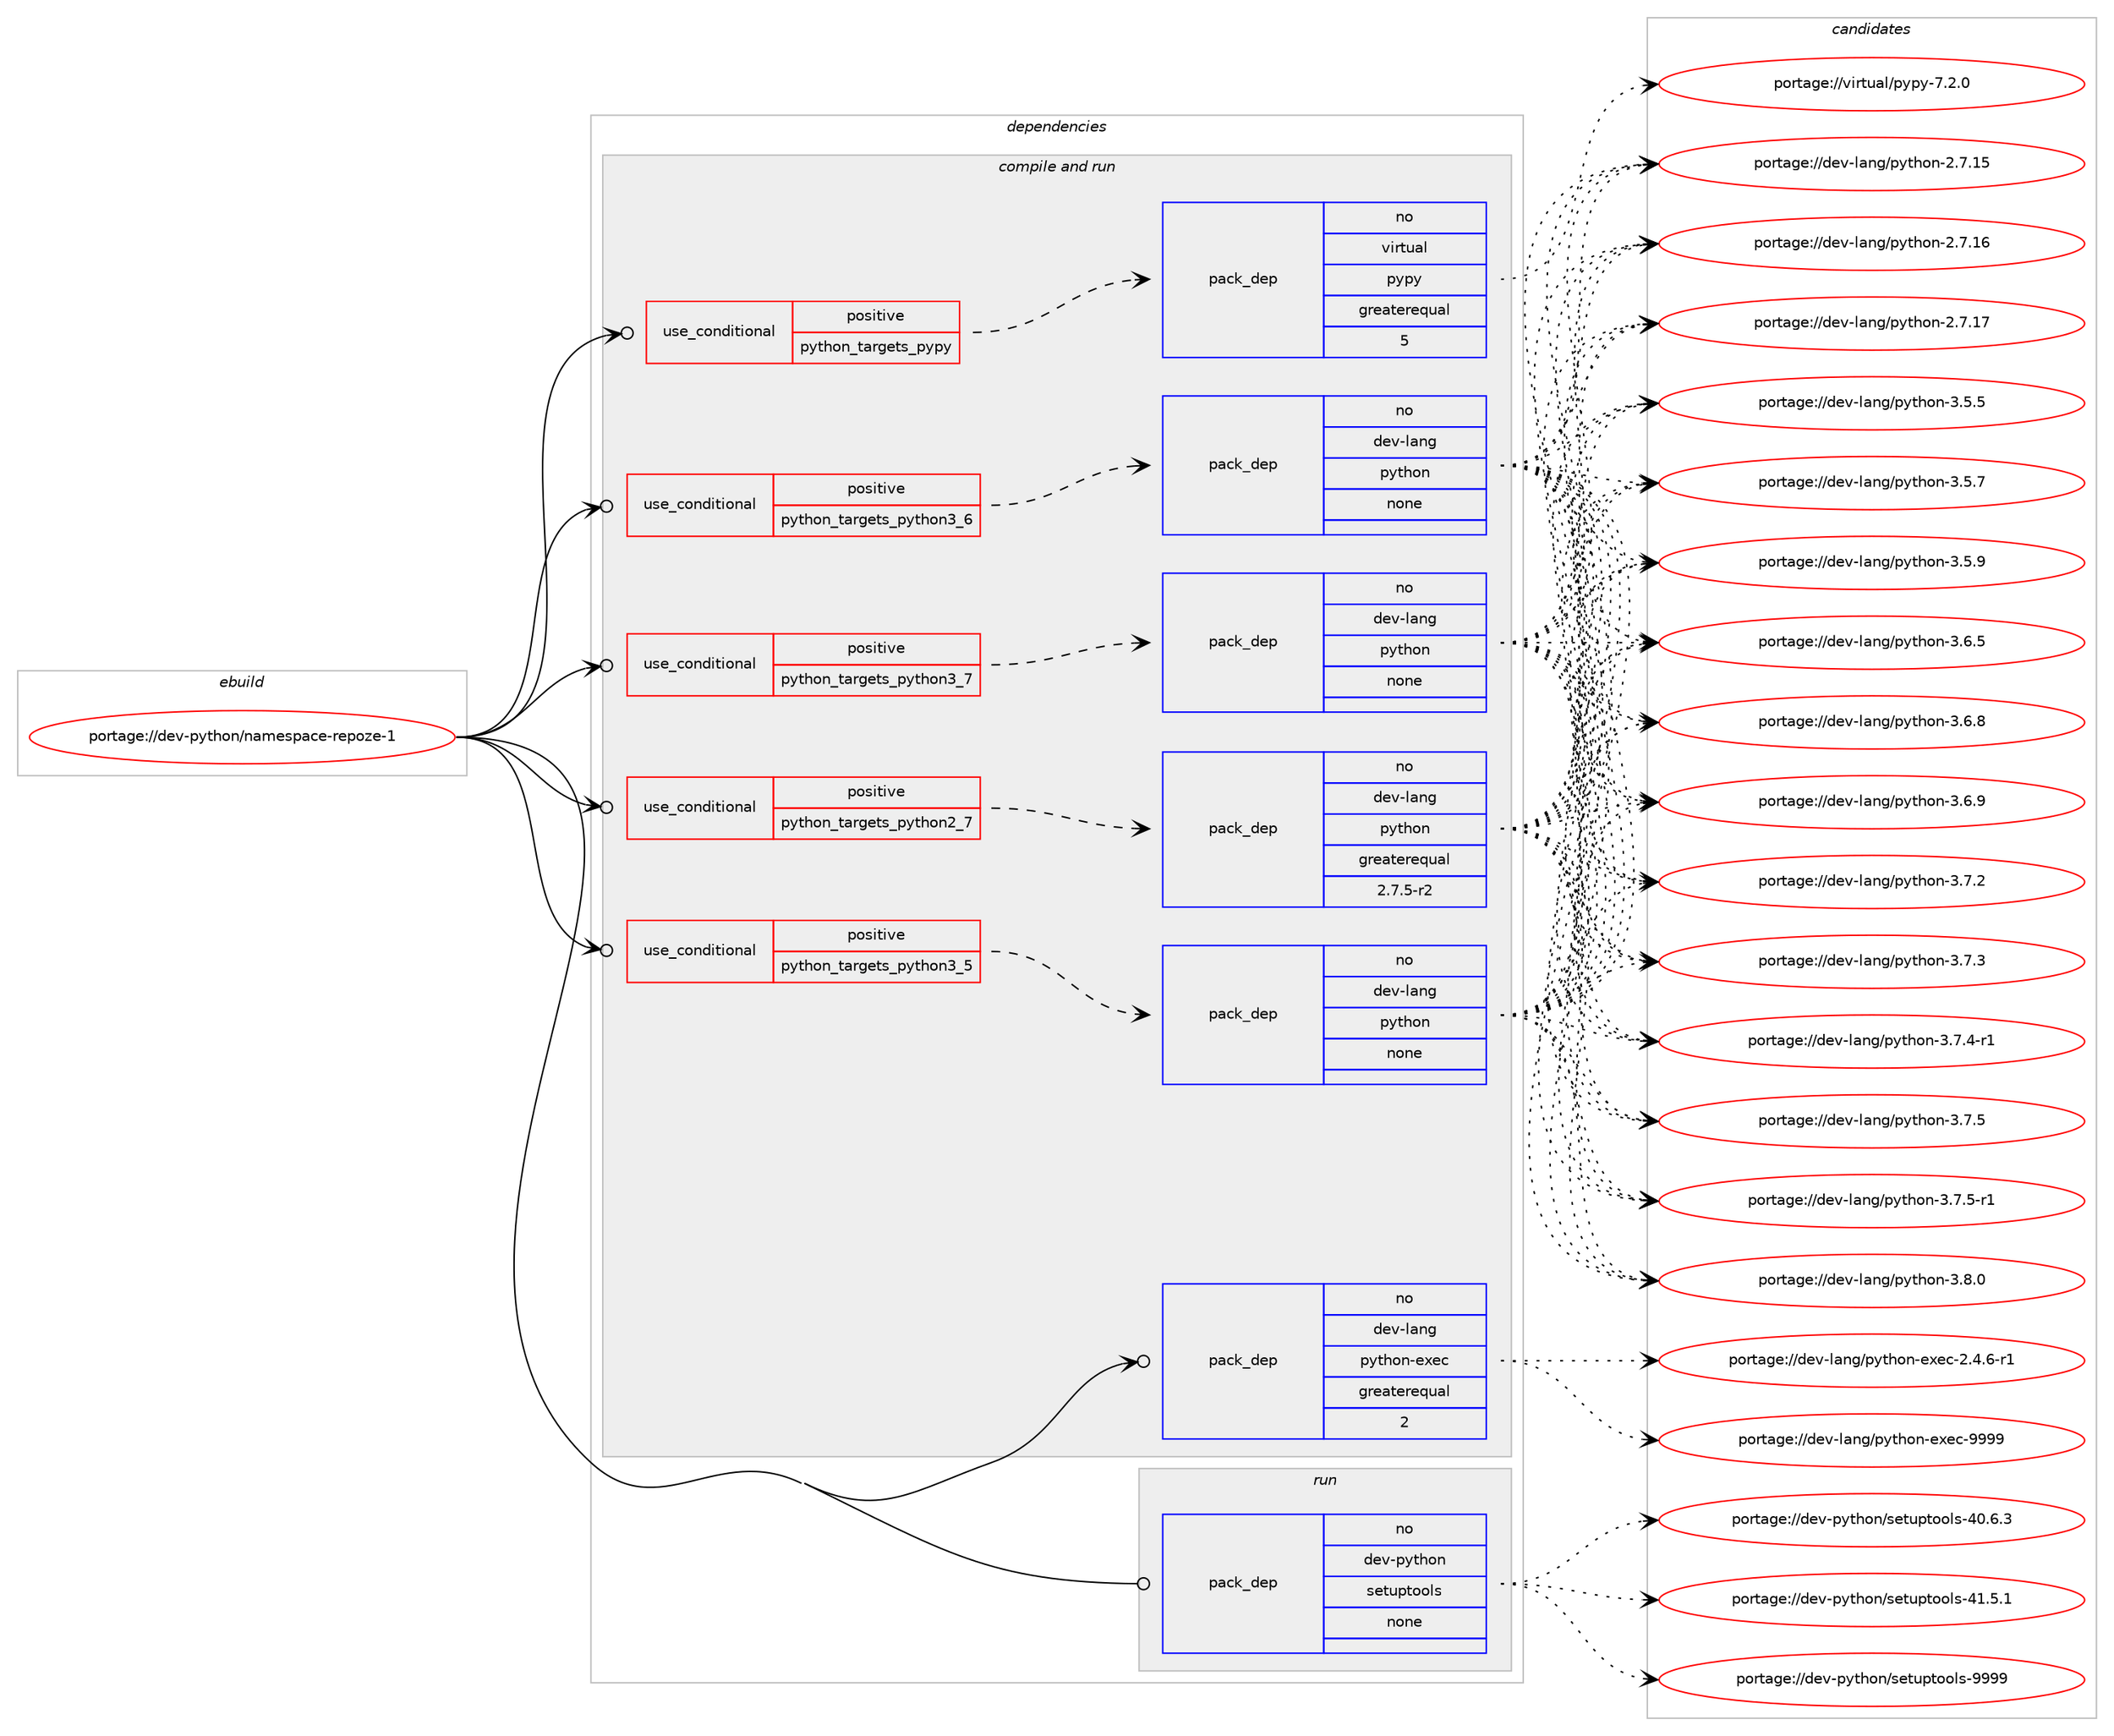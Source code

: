 digraph prolog {

# *************
# Graph options
# *************

newrank=true;
concentrate=true;
compound=true;
graph [rankdir=LR,fontname=Helvetica,fontsize=10,ranksep=1.5];#, ranksep=2.5, nodesep=0.2];
edge  [arrowhead=vee];
node  [fontname=Helvetica,fontsize=10];

# **********
# The ebuild
# **********

subgraph cluster_leftcol {
color=gray;
rank=same;
label=<<i>ebuild</i>>;
id [label="portage://dev-python/namespace-repoze-1", color=red, width=4, href="../dev-python/namespace-repoze-1.svg"];
}

# ****************
# The dependencies
# ****************

subgraph cluster_midcol {
color=gray;
label=<<i>dependencies</i>>;
subgraph cluster_compile {
fillcolor="#eeeeee";
style=filled;
label=<<i>compile</i>>;
}
subgraph cluster_compileandrun {
fillcolor="#eeeeee";
style=filled;
label=<<i>compile and run</i>>;
subgraph cond32167 {
dependency150674 [label=<<TABLE BORDER="0" CELLBORDER="1" CELLSPACING="0" CELLPADDING="4"><TR><TD ROWSPAN="3" CELLPADDING="10">use_conditional</TD></TR><TR><TD>positive</TD></TR><TR><TD>python_targets_pypy</TD></TR></TABLE>>, shape=none, color=red];
subgraph pack115181 {
dependency150675 [label=<<TABLE BORDER="0" CELLBORDER="1" CELLSPACING="0" CELLPADDING="4" WIDTH="220"><TR><TD ROWSPAN="6" CELLPADDING="30">pack_dep</TD></TR><TR><TD WIDTH="110">no</TD></TR><TR><TD>virtual</TD></TR><TR><TD>pypy</TD></TR><TR><TD>greaterequal</TD></TR><TR><TD>5</TD></TR></TABLE>>, shape=none, color=blue];
}
dependency150674:e -> dependency150675:w [weight=20,style="dashed",arrowhead="vee"];
}
id:e -> dependency150674:w [weight=20,style="solid",arrowhead="odotvee"];
subgraph cond32168 {
dependency150676 [label=<<TABLE BORDER="0" CELLBORDER="1" CELLSPACING="0" CELLPADDING="4"><TR><TD ROWSPAN="3" CELLPADDING="10">use_conditional</TD></TR><TR><TD>positive</TD></TR><TR><TD>python_targets_python2_7</TD></TR></TABLE>>, shape=none, color=red];
subgraph pack115182 {
dependency150677 [label=<<TABLE BORDER="0" CELLBORDER="1" CELLSPACING="0" CELLPADDING="4" WIDTH="220"><TR><TD ROWSPAN="6" CELLPADDING="30">pack_dep</TD></TR><TR><TD WIDTH="110">no</TD></TR><TR><TD>dev-lang</TD></TR><TR><TD>python</TD></TR><TR><TD>greaterequal</TD></TR><TR><TD>2.7.5-r2</TD></TR></TABLE>>, shape=none, color=blue];
}
dependency150676:e -> dependency150677:w [weight=20,style="dashed",arrowhead="vee"];
}
id:e -> dependency150676:w [weight=20,style="solid",arrowhead="odotvee"];
subgraph cond32169 {
dependency150678 [label=<<TABLE BORDER="0" CELLBORDER="1" CELLSPACING="0" CELLPADDING="4"><TR><TD ROWSPAN="3" CELLPADDING="10">use_conditional</TD></TR><TR><TD>positive</TD></TR><TR><TD>python_targets_python3_5</TD></TR></TABLE>>, shape=none, color=red];
subgraph pack115183 {
dependency150679 [label=<<TABLE BORDER="0" CELLBORDER="1" CELLSPACING="0" CELLPADDING="4" WIDTH="220"><TR><TD ROWSPAN="6" CELLPADDING="30">pack_dep</TD></TR><TR><TD WIDTH="110">no</TD></TR><TR><TD>dev-lang</TD></TR><TR><TD>python</TD></TR><TR><TD>none</TD></TR><TR><TD></TD></TR></TABLE>>, shape=none, color=blue];
}
dependency150678:e -> dependency150679:w [weight=20,style="dashed",arrowhead="vee"];
}
id:e -> dependency150678:w [weight=20,style="solid",arrowhead="odotvee"];
subgraph cond32170 {
dependency150680 [label=<<TABLE BORDER="0" CELLBORDER="1" CELLSPACING="0" CELLPADDING="4"><TR><TD ROWSPAN="3" CELLPADDING="10">use_conditional</TD></TR><TR><TD>positive</TD></TR><TR><TD>python_targets_python3_6</TD></TR></TABLE>>, shape=none, color=red];
subgraph pack115184 {
dependency150681 [label=<<TABLE BORDER="0" CELLBORDER="1" CELLSPACING="0" CELLPADDING="4" WIDTH="220"><TR><TD ROWSPAN="6" CELLPADDING="30">pack_dep</TD></TR><TR><TD WIDTH="110">no</TD></TR><TR><TD>dev-lang</TD></TR><TR><TD>python</TD></TR><TR><TD>none</TD></TR><TR><TD></TD></TR></TABLE>>, shape=none, color=blue];
}
dependency150680:e -> dependency150681:w [weight=20,style="dashed",arrowhead="vee"];
}
id:e -> dependency150680:w [weight=20,style="solid",arrowhead="odotvee"];
subgraph cond32171 {
dependency150682 [label=<<TABLE BORDER="0" CELLBORDER="1" CELLSPACING="0" CELLPADDING="4"><TR><TD ROWSPAN="3" CELLPADDING="10">use_conditional</TD></TR><TR><TD>positive</TD></TR><TR><TD>python_targets_python3_7</TD></TR></TABLE>>, shape=none, color=red];
subgraph pack115185 {
dependency150683 [label=<<TABLE BORDER="0" CELLBORDER="1" CELLSPACING="0" CELLPADDING="4" WIDTH="220"><TR><TD ROWSPAN="6" CELLPADDING="30">pack_dep</TD></TR><TR><TD WIDTH="110">no</TD></TR><TR><TD>dev-lang</TD></TR><TR><TD>python</TD></TR><TR><TD>none</TD></TR><TR><TD></TD></TR></TABLE>>, shape=none, color=blue];
}
dependency150682:e -> dependency150683:w [weight=20,style="dashed",arrowhead="vee"];
}
id:e -> dependency150682:w [weight=20,style="solid",arrowhead="odotvee"];
subgraph pack115186 {
dependency150684 [label=<<TABLE BORDER="0" CELLBORDER="1" CELLSPACING="0" CELLPADDING="4" WIDTH="220"><TR><TD ROWSPAN="6" CELLPADDING="30">pack_dep</TD></TR><TR><TD WIDTH="110">no</TD></TR><TR><TD>dev-lang</TD></TR><TR><TD>python-exec</TD></TR><TR><TD>greaterequal</TD></TR><TR><TD>2</TD></TR></TABLE>>, shape=none, color=blue];
}
id:e -> dependency150684:w [weight=20,style="solid",arrowhead="odotvee"];
}
subgraph cluster_run {
fillcolor="#eeeeee";
style=filled;
label=<<i>run</i>>;
subgraph pack115187 {
dependency150685 [label=<<TABLE BORDER="0" CELLBORDER="1" CELLSPACING="0" CELLPADDING="4" WIDTH="220"><TR><TD ROWSPAN="6" CELLPADDING="30">pack_dep</TD></TR><TR><TD WIDTH="110">no</TD></TR><TR><TD>dev-python</TD></TR><TR><TD>setuptools</TD></TR><TR><TD>none</TD></TR><TR><TD></TD></TR></TABLE>>, shape=none, color=blue];
}
id:e -> dependency150685:w [weight=20,style="solid",arrowhead="odot"];
}
}

# **************
# The candidates
# **************

subgraph cluster_choices {
rank=same;
color=gray;
label=<<i>candidates</i>>;

subgraph choice115181 {
color=black;
nodesep=1;
choiceportage1181051141161179710847112121112121455546504648 [label="portage://virtual/pypy-7.2.0", color=red, width=4,href="../virtual/pypy-7.2.0.svg"];
dependency150675:e -> choiceportage1181051141161179710847112121112121455546504648:w [style=dotted,weight="100"];
}
subgraph choice115182 {
color=black;
nodesep=1;
choiceportage10010111845108971101034711212111610411111045504655464953 [label="portage://dev-lang/python-2.7.15", color=red, width=4,href="../dev-lang/python-2.7.15.svg"];
choiceportage10010111845108971101034711212111610411111045504655464954 [label="portage://dev-lang/python-2.7.16", color=red, width=4,href="../dev-lang/python-2.7.16.svg"];
choiceportage10010111845108971101034711212111610411111045504655464955 [label="portage://dev-lang/python-2.7.17", color=red, width=4,href="../dev-lang/python-2.7.17.svg"];
choiceportage100101118451089711010347112121116104111110455146534653 [label="portage://dev-lang/python-3.5.5", color=red, width=4,href="../dev-lang/python-3.5.5.svg"];
choiceportage100101118451089711010347112121116104111110455146534655 [label="portage://dev-lang/python-3.5.7", color=red, width=4,href="../dev-lang/python-3.5.7.svg"];
choiceportage100101118451089711010347112121116104111110455146534657 [label="portage://dev-lang/python-3.5.9", color=red, width=4,href="../dev-lang/python-3.5.9.svg"];
choiceportage100101118451089711010347112121116104111110455146544653 [label="portage://dev-lang/python-3.6.5", color=red, width=4,href="../dev-lang/python-3.6.5.svg"];
choiceportage100101118451089711010347112121116104111110455146544656 [label="portage://dev-lang/python-3.6.8", color=red, width=4,href="../dev-lang/python-3.6.8.svg"];
choiceportage100101118451089711010347112121116104111110455146544657 [label="portage://dev-lang/python-3.6.9", color=red, width=4,href="../dev-lang/python-3.6.9.svg"];
choiceportage100101118451089711010347112121116104111110455146554650 [label="portage://dev-lang/python-3.7.2", color=red, width=4,href="../dev-lang/python-3.7.2.svg"];
choiceportage100101118451089711010347112121116104111110455146554651 [label="portage://dev-lang/python-3.7.3", color=red, width=4,href="../dev-lang/python-3.7.3.svg"];
choiceportage1001011184510897110103471121211161041111104551465546524511449 [label="portage://dev-lang/python-3.7.4-r1", color=red, width=4,href="../dev-lang/python-3.7.4-r1.svg"];
choiceportage100101118451089711010347112121116104111110455146554653 [label="portage://dev-lang/python-3.7.5", color=red, width=4,href="../dev-lang/python-3.7.5.svg"];
choiceportage1001011184510897110103471121211161041111104551465546534511449 [label="portage://dev-lang/python-3.7.5-r1", color=red, width=4,href="../dev-lang/python-3.7.5-r1.svg"];
choiceportage100101118451089711010347112121116104111110455146564648 [label="portage://dev-lang/python-3.8.0", color=red, width=4,href="../dev-lang/python-3.8.0.svg"];
dependency150677:e -> choiceportage10010111845108971101034711212111610411111045504655464953:w [style=dotted,weight="100"];
dependency150677:e -> choiceportage10010111845108971101034711212111610411111045504655464954:w [style=dotted,weight="100"];
dependency150677:e -> choiceportage10010111845108971101034711212111610411111045504655464955:w [style=dotted,weight="100"];
dependency150677:e -> choiceportage100101118451089711010347112121116104111110455146534653:w [style=dotted,weight="100"];
dependency150677:e -> choiceportage100101118451089711010347112121116104111110455146534655:w [style=dotted,weight="100"];
dependency150677:e -> choiceportage100101118451089711010347112121116104111110455146534657:w [style=dotted,weight="100"];
dependency150677:e -> choiceportage100101118451089711010347112121116104111110455146544653:w [style=dotted,weight="100"];
dependency150677:e -> choiceportage100101118451089711010347112121116104111110455146544656:w [style=dotted,weight="100"];
dependency150677:e -> choiceportage100101118451089711010347112121116104111110455146544657:w [style=dotted,weight="100"];
dependency150677:e -> choiceportage100101118451089711010347112121116104111110455146554650:w [style=dotted,weight="100"];
dependency150677:e -> choiceportage100101118451089711010347112121116104111110455146554651:w [style=dotted,weight="100"];
dependency150677:e -> choiceportage1001011184510897110103471121211161041111104551465546524511449:w [style=dotted,weight="100"];
dependency150677:e -> choiceportage100101118451089711010347112121116104111110455146554653:w [style=dotted,weight="100"];
dependency150677:e -> choiceportage1001011184510897110103471121211161041111104551465546534511449:w [style=dotted,weight="100"];
dependency150677:e -> choiceportage100101118451089711010347112121116104111110455146564648:w [style=dotted,weight="100"];
}
subgraph choice115183 {
color=black;
nodesep=1;
choiceportage10010111845108971101034711212111610411111045504655464953 [label="portage://dev-lang/python-2.7.15", color=red, width=4,href="../dev-lang/python-2.7.15.svg"];
choiceportage10010111845108971101034711212111610411111045504655464954 [label="portage://dev-lang/python-2.7.16", color=red, width=4,href="../dev-lang/python-2.7.16.svg"];
choiceportage10010111845108971101034711212111610411111045504655464955 [label="portage://dev-lang/python-2.7.17", color=red, width=4,href="../dev-lang/python-2.7.17.svg"];
choiceportage100101118451089711010347112121116104111110455146534653 [label="portage://dev-lang/python-3.5.5", color=red, width=4,href="../dev-lang/python-3.5.5.svg"];
choiceportage100101118451089711010347112121116104111110455146534655 [label="portage://dev-lang/python-3.5.7", color=red, width=4,href="../dev-lang/python-3.5.7.svg"];
choiceportage100101118451089711010347112121116104111110455146534657 [label="portage://dev-lang/python-3.5.9", color=red, width=4,href="../dev-lang/python-3.5.9.svg"];
choiceportage100101118451089711010347112121116104111110455146544653 [label="portage://dev-lang/python-3.6.5", color=red, width=4,href="../dev-lang/python-3.6.5.svg"];
choiceportage100101118451089711010347112121116104111110455146544656 [label="portage://dev-lang/python-3.6.8", color=red, width=4,href="../dev-lang/python-3.6.8.svg"];
choiceportage100101118451089711010347112121116104111110455146544657 [label="portage://dev-lang/python-3.6.9", color=red, width=4,href="../dev-lang/python-3.6.9.svg"];
choiceportage100101118451089711010347112121116104111110455146554650 [label="portage://dev-lang/python-3.7.2", color=red, width=4,href="../dev-lang/python-3.7.2.svg"];
choiceportage100101118451089711010347112121116104111110455146554651 [label="portage://dev-lang/python-3.7.3", color=red, width=4,href="../dev-lang/python-3.7.3.svg"];
choiceportage1001011184510897110103471121211161041111104551465546524511449 [label="portage://dev-lang/python-3.7.4-r1", color=red, width=4,href="../dev-lang/python-3.7.4-r1.svg"];
choiceportage100101118451089711010347112121116104111110455146554653 [label="portage://dev-lang/python-3.7.5", color=red, width=4,href="../dev-lang/python-3.7.5.svg"];
choiceportage1001011184510897110103471121211161041111104551465546534511449 [label="portage://dev-lang/python-3.7.5-r1", color=red, width=4,href="../dev-lang/python-3.7.5-r1.svg"];
choiceportage100101118451089711010347112121116104111110455146564648 [label="portage://dev-lang/python-3.8.0", color=red, width=4,href="../dev-lang/python-3.8.0.svg"];
dependency150679:e -> choiceportage10010111845108971101034711212111610411111045504655464953:w [style=dotted,weight="100"];
dependency150679:e -> choiceportage10010111845108971101034711212111610411111045504655464954:w [style=dotted,weight="100"];
dependency150679:e -> choiceportage10010111845108971101034711212111610411111045504655464955:w [style=dotted,weight="100"];
dependency150679:e -> choiceportage100101118451089711010347112121116104111110455146534653:w [style=dotted,weight="100"];
dependency150679:e -> choiceportage100101118451089711010347112121116104111110455146534655:w [style=dotted,weight="100"];
dependency150679:e -> choiceportage100101118451089711010347112121116104111110455146534657:w [style=dotted,weight="100"];
dependency150679:e -> choiceportage100101118451089711010347112121116104111110455146544653:w [style=dotted,weight="100"];
dependency150679:e -> choiceportage100101118451089711010347112121116104111110455146544656:w [style=dotted,weight="100"];
dependency150679:e -> choiceportage100101118451089711010347112121116104111110455146544657:w [style=dotted,weight="100"];
dependency150679:e -> choiceportage100101118451089711010347112121116104111110455146554650:w [style=dotted,weight="100"];
dependency150679:e -> choiceportage100101118451089711010347112121116104111110455146554651:w [style=dotted,weight="100"];
dependency150679:e -> choiceportage1001011184510897110103471121211161041111104551465546524511449:w [style=dotted,weight="100"];
dependency150679:e -> choiceportage100101118451089711010347112121116104111110455146554653:w [style=dotted,weight="100"];
dependency150679:e -> choiceportage1001011184510897110103471121211161041111104551465546534511449:w [style=dotted,weight="100"];
dependency150679:e -> choiceportage100101118451089711010347112121116104111110455146564648:w [style=dotted,weight="100"];
}
subgraph choice115184 {
color=black;
nodesep=1;
choiceportage10010111845108971101034711212111610411111045504655464953 [label="portage://dev-lang/python-2.7.15", color=red, width=4,href="../dev-lang/python-2.7.15.svg"];
choiceportage10010111845108971101034711212111610411111045504655464954 [label="portage://dev-lang/python-2.7.16", color=red, width=4,href="../dev-lang/python-2.7.16.svg"];
choiceportage10010111845108971101034711212111610411111045504655464955 [label="portage://dev-lang/python-2.7.17", color=red, width=4,href="../dev-lang/python-2.7.17.svg"];
choiceportage100101118451089711010347112121116104111110455146534653 [label="portage://dev-lang/python-3.5.5", color=red, width=4,href="../dev-lang/python-3.5.5.svg"];
choiceportage100101118451089711010347112121116104111110455146534655 [label="portage://dev-lang/python-3.5.7", color=red, width=4,href="../dev-lang/python-3.5.7.svg"];
choiceportage100101118451089711010347112121116104111110455146534657 [label="portage://dev-lang/python-3.5.9", color=red, width=4,href="../dev-lang/python-3.5.9.svg"];
choiceportage100101118451089711010347112121116104111110455146544653 [label="portage://dev-lang/python-3.6.5", color=red, width=4,href="../dev-lang/python-3.6.5.svg"];
choiceportage100101118451089711010347112121116104111110455146544656 [label="portage://dev-lang/python-3.6.8", color=red, width=4,href="../dev-lang/python-3.6.8.svg"];
choiceportage100101118451089711010347112121116104111110455146544657 [label="portage://dev-lang/python-3.6.9", color=red, width=4,href="../dev-lang/python-3.6.9.svg"];
choiceportage100101118451089711010347112121116104111110455146554650 [label="portage://dev-lang/python-3.7.2", color=red, width=4,href="../dev-lang/python-3.7.2.svg"];
choiceportage100101118451089711010347112121116104111110455146554651 [label="portage://dev-lang/python-3.7.3", color=red, width=4,href="../dev-lang/python-3.7.3.svg"];
choiceportage1001011184510897110103471121211161041111104551465546524511449 [label="portage://dev-lang/python-3.7.4-r1", color=red, width=4,href="../dev-lang/python-3.7.4-r1.svg"];
choiceportage100101118451089711010347112121116104111110455146554653 [label="portage://dev-lang/python-3.7.5", color=red, width=4,href="../dev-lang/python-3.7.5.svg"];
choiceportage1001011184510897110103471121211161041111104551465546534511449 [label="portage://dev-lang/python-3.7.5-r1", color=red, width=4,href="../dev-lang/python-3.7.5-r1.svg"];
choiceportage100101118451089711010347112121116104111110455146564648 [label="portage://dev-lang/python-3.8.0", color=red, width=4,href="../dev-lang/python-3.8.0.svg"];
dependency150681:e -> choiceportage10010111845108971101034711212111610411111045504655464953:w [style=dotted,weight="100"];
dependency150681:e -> choiceportage10010111845108971101034711212111610411111045504655464954:w [style=dotted,weight="100"];
dependency150681:e -> choiceportage10010111845108971101034711212111610411111045504655464955:w [style=dotted,weight="100"];
dependency150681:e -> choiceportage100101118451089711010347112121116104111110455146534653:w [style=dotted,weight="100"];
dependency150681:e -> choiceportage100101118451089711010347112121116104111110455146534655:w [style=dotted,weight="100"];
dependency150681:e -> choiceportage100101118451089711010347112121116104111110455146534657:w [style=dotted,weight="100"];
dependency150681:e -> choiceportage100101118451089711010347112121116104111110455146544653:w [style=dotted,weight="100"];
dependency150681:e -> choiceportage100101118451089711010347112121116104111110455146544656:w [style=dotted,weight="100"];
dependency150681:e -> choiceportage100101118451089711010347112121116104111110455146544657:w [style=dotted,weight="100"];
dependency150681:e -> choiceportage100101118451089711010347112121116104111110455146554650:w [style=dotted,weight="100"];
dependency150681:e -> choiceportage100101118451089711010347112121116104111110455146554651:w [style=dotted,weight="100"];
dependency150681:e -> choiceportage1001011184510897110103471121211161041111104551465546524511449:w [style=dotted,weight="100"];
dependency150681:e -> choiceportage100101118451089711010347112121116104111110455146554653:w [style=dotted,weight="100"];
dependency150681:e -> choiceportage1001011184510897110103471121211161041111104551465546534511449:w [style=dotted,weight="100"];
dependency150681:e -> choiceportage100101118451089711010347112121116104111110455146564648:w [style=dotted,weight="100"];
}
subgraph choice115185 {
color=black;
nodesep=1;
choiceportage10010111845108971101034711212111610411111045504655464953 [label="portage://dev-lang/python-2.7.15", color=red, width=4,href="../dev-lang/python-2.7.15.svg"];
choiceportage10010111845108971101034711212111610411111045504655464954 [label="portage://dev-lang/python-2.7.16", color=red, width=4,href="../dev-lang/python-2.7.16.svg"];
choiceportage10010111845108971101034711212111610411111045504655464955 [label="portage://dev-lang/python-2.7.17", color=red, width=4,href="../dev-lang/python-2.7.17.svg"];
choiceportage100101118451089711010347112121116104111110455146534653 [label="portage://dev-lang/python-3.5.5", color=red, width=4,href="../dev-lang/python-3.5.5.svg"];
choiceportage100101118451089711010347112121116104111110455146534655 [label="portage://dev-lang/python-3.5.7", color=red, width=4,href="../dev-lang/python-3.5.7.svg"];
choiceportage100101118451089711010347112121116104111110455146534657 [label="portage://dev-lang/python-3.5.9", color=red, width=4,href="../dev-lang/python-3.5.9.svg"];
choiceportage100101118451089711010347112121116104111110455146544653 [label="portage://dev-lang/python-3.6.5", color=red, width=4,href="../dev-lang/python-3.6.5.svg"];
choiceportage100101118451089711010347112121116104111110455146544656 [label="portage://dev-lang/python-3.6.8", color=red, width=4,href="../dev-lang/python-3.6.8.svg"];
choiceportage100101118451089711010347112121116104111110455146544657 [label="portage://dev-lang/python-3.6.9", color=red, width=4,href="../dev-lang/python-3.6.9.svg"];
choiceportage100101118451089711010347112121116104111110455146554650 [label="portage://dev-lang/python-3.7.2", color=red, width=4,href="../dev-lang/python-3.7.2.svg"];
choiceportage100101118451089711010347112121116104111110455146554651 [label="portage://dev-lang/python-3.7.3", color=red, width=4,href="../dev-lang/python-3.7.3.svg"];
choiceportage1001011184510897110103471121211161041111104551465546524511449 [label="portage://dev-lang/python-3.7.4-r1", color=red, width=4,href="../dev-lang/python-3.7.4-r1.svg"];
choiceportage100101118451089711010347112121116104111110455146554653 [label="portage://dev-lang/python-3.7.5", color=red, width=4,href="../dev-lang/python-3.7.5.svg"];
choiceportage1001011184510897110103471121211161041111104551465546534511449 [label="portage://dev-lang/python-3.7.5-r1", color=red, width=4,href="../dev-lang/python-3.7.5-r1.svg"];
choiceportage100101118451089711010347112121116104111110455146564648 [label="portage://dev-lang/python-3.8.0", color=red, width=4,href="../dev-lang/python-3.8.0.svg"];
dependency150683:e -> choiceportage10010111845108971101034711212111610411111045504655464953:w [style=dotted,weight="100"];
dependency150683:e -> choiceportage10010111845108971101034711212111610411111045504655464954:w [style=dotted,weight="100"];
dependency150683:e -> choiceportage10010111845108971101034711212111610411111045504655464955:w [style=dotted,weight="100"];
dependency150683:e -> choiceportage100101118451089711010347112121116104111110455146534653:w [style=dotted,weight="100"];
dependency150683:e -> choiceportage100101118451089711010347112121116104111110455146534655:w [style=dotted,weight="100"];
dependency150683:e -> choiceportage100101118451089711010347112121116104111110455146534657:w [style=dotted,weight="100"];
dependency150683:e -> choiceportage100101118451089711010347112121116104111110455146544653:w [style=dotted,weight="100"];
dependency150683:e -> choiceportage100101118451089711010347112121116104111110455146544656:w [style=dotted,weight="100"];
dependency150683:e -> choiceportage100101118451089711010347112121116104111110455146544657:w [style=dotted,weight="100"];
dependency150683:e -> choiceportage100101118451089711010347112121116104111110455146554650:w [style=dotted,weight="100"];
dependency150683:e -> choiceportage100101118451089711010347112121116104111110455146554651:w [style=dotted,weight="100"];
dependency150683:e -> choiceportage1001011184510897110103471121211161041111104551465546524511449:w [style=dotted,weight="100"];
dependency150683:e -> choiceportage100101118451089711010347112121116104111110455146554653:w [style=dotted,weight="100"];
dependency150683:e -> choiceportage1001011184510897110103471121211161041111104551465546534511449:w [style=dotted,weight="100"];
dependency150683:e -> choiceportage100101118451089711010347112121116104111110455146564648:w [style=dotted,weight="100"];
}
subgraph choice115186 {
color=black;
nodesep=1;
choiceportage10010111845108971101034711212111610411111045101120101994550465246544511449 [label="portage://dev-lang/python-exec-2.4.6-r1", color=red, width=4,href="../dev-lang/python-exec-2.4.6-r1.svg"];
choiceportage10010111845108971101034711212111610411111045101120101994557575757 [label="portage://dev-lang/python-exec-9999", color=red, width=4,href="../dev-lang/python-exec-9999.svg"];
dependency150684:e -> choiceportage10010111845108971101034711212111610411111045101120101994550465246544511449:w [style=dotted,weight="100"];
dependency150684:e -> choiceportage10010111845108971101034711212111610411111045101120101994557575757:w [style=dotted,weight="100"];
}
subgraph choice115187 {
color=black;
nodesep=1;
choiceportage100101118451121211161041111104711510111611711211611111110811545524846544651 [label="portage://dev-python/setuptools-40.6.3", color=red, width=4,href="../dev-python/setuptools-40.6.3.svg"];
choiceportage100101118451121211161041111104711510111611711211611111110811545524946534649 [label="portage://dev-python/setuptools-41.5.1", color=red, width=4,href="../dev-python/setuptools-41.5.1.svg"];
choiceportage10010111845112121116104111110471151011161171121161111111081154557575757 [label="portage://dev-python/setuptools-9999", color=red, width=4,href="../dev-python/setuptools-9999.svg"];
dependency150685:e -> choiceportage100101118451121211161041111104711510111611711211611111110811545524846544651:w [style=dotted,weight="100"];
dependency150685:e -> choiceportage100101118451121211161041111104711510111611711211611111110811545524946534649:w [style=dotted,weight="100"];
dependency150685:e -> choiceportage10010111845112121116104111110471151011161171121161111111081154557575757:w [style=dotted,weight="100"];
}
}

}
